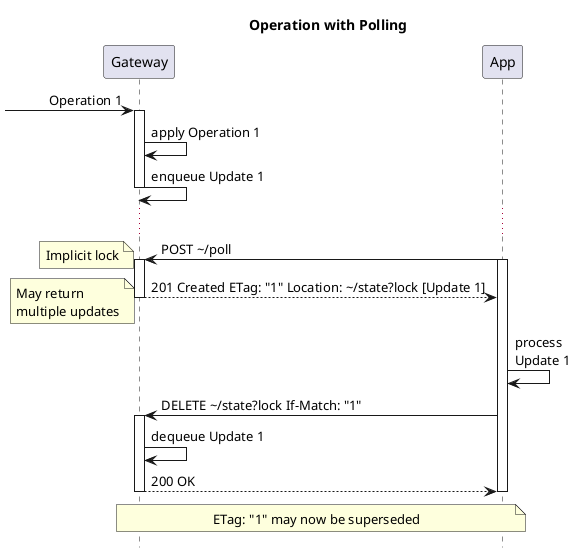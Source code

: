 @startuml
'https://plantuml.com/sequence-diagram
!pragma teoz true
hide footbox

title: Operation with Polling

participant Gateway as gw
participant "App" as app

-> gw ++: Operation 1
gw -> gw: apply Operation 1
gw -> gw --: enqueue Update 1
...
app -> gw ++: POST \~/poll
activate app
note left: Implicit lock
return 201 Created ETag: "1" Location: \~/state?lock [Update 1]
note left: May return\nmultiple updates
app -> app: process\nUpdate 1
app -> gw ++: DELETE \~/state?lock If-Match: "1"
gw -> gw: dequeue Update 1
return 200 OK
deactivate app
note across: ETag: "1" may now be superseded

@enduml